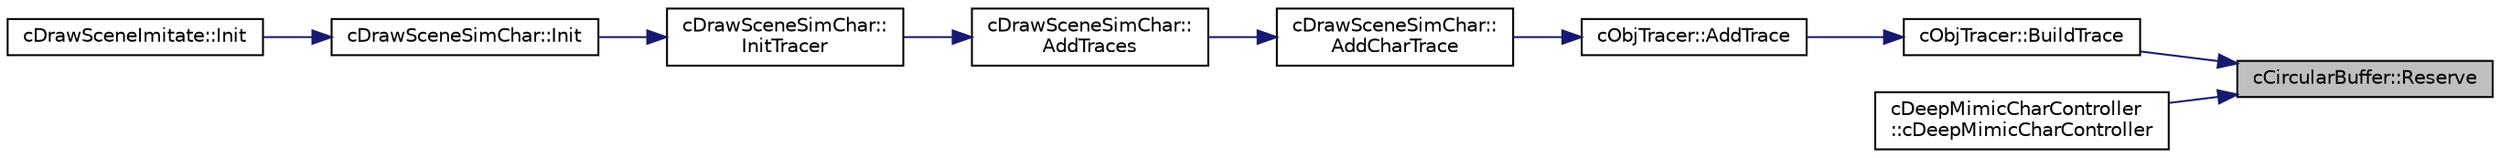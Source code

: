 digraph "cCircularBuffer::Reserve"
{
 // LATEX_PDF_SIZE
  edge [fontname="Helvetica",fontsize="10",labelfontname="Helvetica",labelfontsize="10"];
  node [fontname="Helvetica",fontsize="10",shape=record];
  rankdir="RL";
  Node1 [label="cCircularBuffer::Reserve",height=0.2,width=0.4,color="black", fillcolor="grey75", style="filled", fontcolor="black",tooltip=" "];
  Node1 -> Node2 [dir="back",color="midnightblue",fontsize="10",style="solid",fontname="Helvetica"];
  Node2 [label="cObjTracer::BuildTrace",height=0.2,width=0.4,color="black", fillcolor="white", style="filled",URL="$classc_obj_tracer.html#ace01da066617807086691a25438d8b40",tooltip=" "];
  Node2 -> Node3 [dir="back",color="midnightblue",fontsize="10",style="solid",fontname="Helvetica"];
  Node3 [label="cObjTracer::AddTrace",height=0.2,width=0.4,color="black", fillcolor="white", style="filled",URL="$classc_obj_tracer.html#adc990c6ed40da90a3753bed41ce770c7",tooltip=" "];
  Node3 -> Node4 [dir="back",color="midnightblue",fontsize="10",style="solid",fontname="Helvetica"];
  Node4 [label="cDrawSceneSimChar::\lAddCharTrace",height=0.2,width=0.4,color="black", fillcolor="white", style="filled",URL="$classc_draw_scene_sim_char.html#af902fcda45883ede6a33df704e42e1ac",tooltip=" "];
  Node4 -> Node5 [dir="back",color="midnightblue",fontsize="10",style="solid",fontname="Helvetica"];
  Node5 [label="cDrawSceneSimChar::\lAddTraces",height=0.2,width=0.4,color="black", fillcolor="white", style="filled",URL="$classc_draw_scene_sim_char.html#a41cf11a0969d1e87839e89f13cca4bf6",tooltip=" "];
  Node5 -> Node6 [dir="back",color="midnightblue",fontsize="10",style="solid",fontname="Helvetica"];
  Node6 [label="cDrawSceneSimChar::\lInitTracer",height=0.2,width=0.4,color="black", fillcolor="white", style="filled",URL="$classc_draw_scene_sim_char.html#ad6d1aa9571dea69f6cbf85323e1da5e7",tooltip=" "];
  Node6 -> Node7 [dir="back",color="midnightblue",fontsize="10",style="solid",fontname="Helvetica"];
  Node7 [label="cDrawSceneSimChar::Init",height=0.2,width=0.4,color="black", fillcolor="white", style="filled",URL="$classc_draw_scene_sim_char.html#a4e6054c41d9444218aa837fc692d38d6",tooltip=" "];
  Node7 -> Node8 [dir="back",color="midnightblue",fontsize="10",style="solid",fontname="Helvetica"];
  Node8 [label="cDrawSceneImitate::Init",height=0.2,width=0.4,color="black", fillcolor="white", style="filled",URL="$classc_draw_scene_imitate.html#a4883fd5c94ea98788c07ff76c13fcf8a",tooltip=" "];
  Node1 -> Node9 [dir="back",color="midnightblue",fontsize="10",style="solid",fontname="Helvetica"];
  Node9 [label="cDeepMimicCharController\l::cDeepMimicCharController",height=0.2,width=0.4,color="black", fillcolor="white", style="filled",URL="$classc_deep_mimic_char_controller.html#a533cafcc6b481095c32961d7fda59bbf",tooltip=" "];
}
